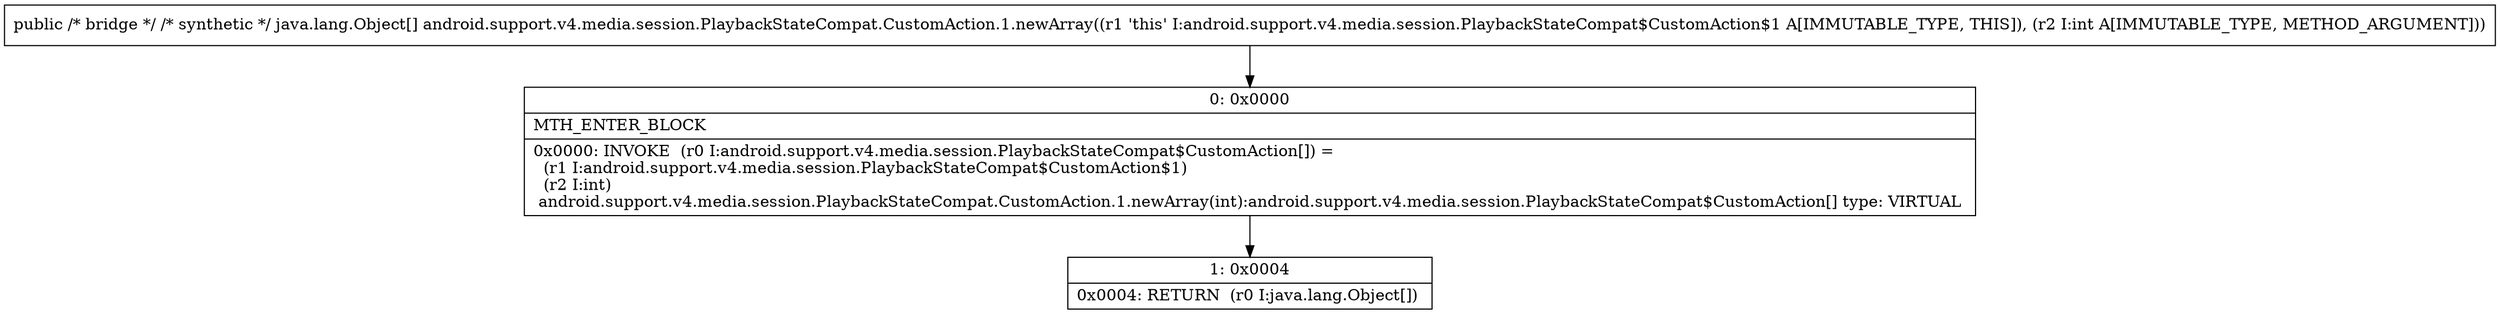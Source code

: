 digraph "CFG forandroid.support.v4.media.session.PlaybackStateCompat.CustomAction.1.newArray(I)[Ljava\/lang\/Object;" {
Node_0 [shape=record,label="{0\:\ 0x0000|MTH_ENTER_BLOCK\l|0x0000: INVOKE  (r0 I:android.support.v4.media.session.PlaybackStateCompat$CustomAction[]) = \l  (r1 I:android.support.v4.media.session.PlaybackStateCompat$CustomAction$1)\l  (r2 I:int)\l android.support.v4.media.session.PlaybackStateCompat.CustomAction.1.newArray(int):android.support.v4.media.session.PlaybackStateCompat$CustomAction[] type: VIRTUAL \l}"];
Node_1 [shape=record,label="{1\:\ 0x0004|0x0004: RETURN  (r0 I:java.lang.Object[]) \l}"];
MethodNode[shape=record,label="{public \/* bridge *\/ \/* synthetic *\/ java.lang.Object[] android.support.v4.media.session.PlaybackStateCompat.CustomAction.1.newArray((r1 'this' I:android.support.v4.media.session.PlaybackStateCompat$CustomAction$1 A[IMMUTABLE_TYPE, THIS]), (r2 I:int A[IMMUTABLE_TYPE, METHOD_ARGUMENT])) }"];
MethodNode -> Node_0;
Node_0 -> Node_1;
}

